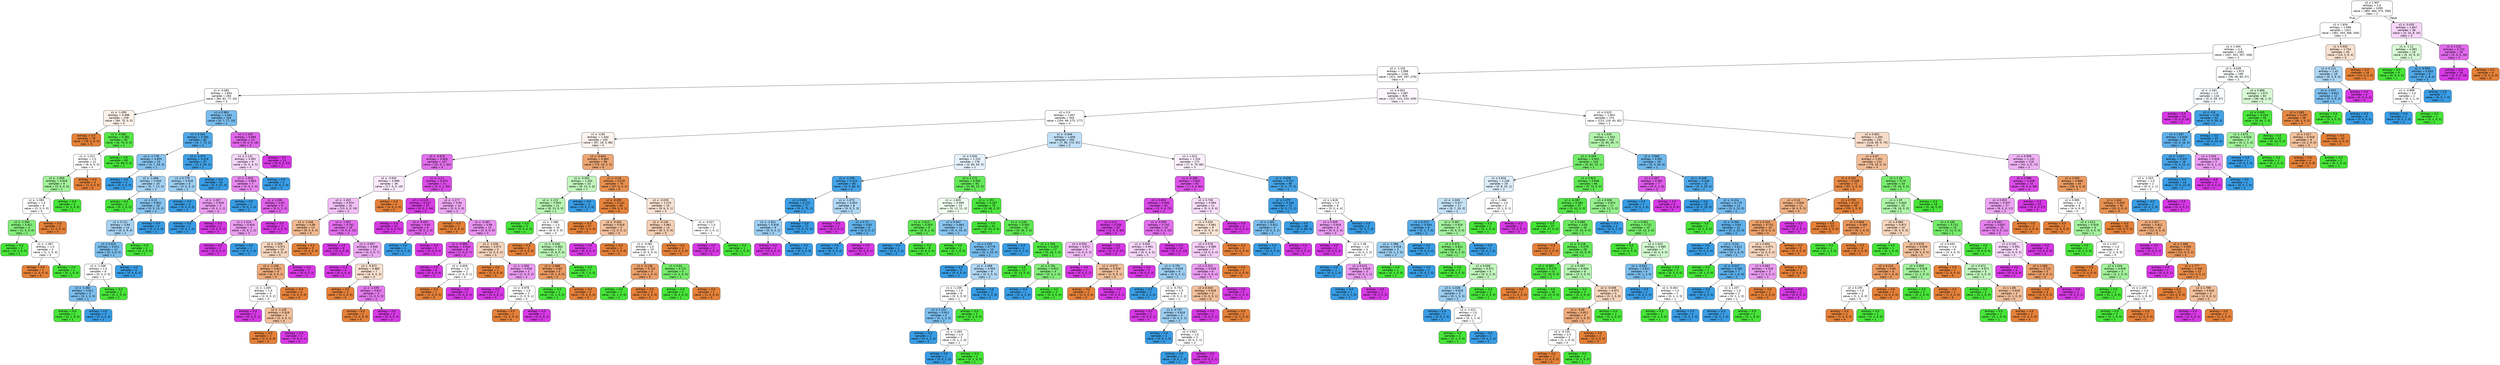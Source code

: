 digraph Tree {
node [shape=box, style="filled, rounded", color="black", fontname="helvetica"] ;
edge [fontname="helvetica"] ;
0 [label=<x2 &le; 1.907<br/>entropy = 2.0<br/>samples = 1459<br/>value = [365, 364, 374, 356]<br/>class = 2>, fillcolor="#fdfeff"] ;
1 [label=<x2 &le; 1.834<br/>entropy = 1.999<br/>samples = 1421<br/>value = [361, 354, 366, 340]<br/>class = 2>, fillcolor="#feffff"] ;
0 -> 1 [labeldistance=2.5, labelangle=45, headlabel="True"] ;
2 [label=<x1 &le; 1.404<br/>entropy = 2.0<br/>samples = 1391<br/>value = [347, 351, 357, 336]<br/>class = 2>, fillcolor="#fefeff"] ;
1 -> 2 ;
3 [label=<x2 &le; -1.155<br/>entropy = 1.999<br/>samples = 1192<br/>value = [311, 305, 297, 279]<br/>class = 0>, fillcolor="#fffefe"] ;
2 -> 3 ;
4 [label=<x1 &le; -0.082<br/>entropy = 1.852<br/>samples = 263<br/>value = [84, 82, 77, 20]<br/>class = 0>, fillcolor="#fffefd"] ;
3 -> 4 ;
5 [label=<x1 &le; -1.095<br/>entropy = 0.998<br/>samples = 159<br/>value = [84, 75, 0, 0]<br/>class = 0>, fillcolor="#fcf2ea"] ;
4 -> 5 ;
6 [label=<entropy = 0.0<br/>samples = 78<br/>value = [78, 0, 0, 0]<br/>class = 0>, fillcolor="#e58139"] ;
5 -> 6 ;
7 [label=<x1 &le; -0.981<br/>entropy = 0.381<br/>samples = 81<br/>value = [6, 75, 0, 0]<br/>class = 1>, fillcolor="#56e749"] ;
5 -> 7 ;
8 [label=<x1 &le; -1.012<br/>entropy = 1.0<br/>samples = 12<br/>value = [6, 6, 0, 0]<br/>class = 0>, fillcolor="#ffffff"] ;
7 -> 8 ;
9 [label=<x1 &le; -1.069<br/>entropy = 0.918<br/>samples = 9<br/>value = [3, 6, 0, 0]<br/>class = 1>, fillcolor="#a3f29c"] ;
8 -> 9 ;
10 [label=<x1 &le; -1.083<br/>entropy = 1.0<br/>samples = 6<br/>value = [3, 3, 0, 0]<br/>class = 0>, fillcolor="#ffffff"] ;
9 -> 10 ;
11 [label=<x2 &le; -1.595<br/>entropy = 0.811<br/>samples = 4<br/>value = [1, 3, 0, 0]<br/>class = 1>, fillcolor="#84ee7b"] ;
10 -> 11 ;
12 [label=<entropy = 0.0<br/>samples = 2<br/>value = [0, 2, 0, 0]<br/>class = 1>, fillcolor="#47e539"] ;
11 -> 12 ;
13 [label=<x1 &le; -1.087<br/>entropy = 1.0<br/>samples = 2<br/>value = [1, 1, 0, 0]<br/>class = 0>, fillcolor="#ffffff"] ;
11 -> 13 ;
14 [label=<entropy = 0.0<br/>samples = 1<br/>value = [1, 0, 0, 0]<br/>class = 0>, fillcolor="#e58139"] ;
13 -> 14 ;
15 [label=<entropy = 0.0<br/>samples = 1<br/>value = [0, 1, 0, 0]<br/>class = 1>, fillcolor="#47e539"] ;
13 -> 15 ;
16 [label=<entropy = 0.0<br/>samples = 2<br/>value = [2, 0, 0, 0]<br/>class = 0>, fillcolor="#e58139"] ;
10 -> 16 ;
17 [label=<entropy = 0.0<br/>samples = 3<br/>value = [0, 3, 0, 0]<br/>class = 1>, fillcolor="#47e539"] ;
9 -> 17 ;
18 [label=<entropy = 0.0<br/>samples = 3<br/>value = [3, 0, 0, 0]<br/>class = 0>, fillcolor="#e58139"] ;
8 -> 18 ;
19 [label=<entropy = 0.0<br/>samples = 69<br/>value = [0, 69, 0, 0]<br/>class = 1>, fillcolor="#47e539"] ;
7 -> 19 ;
20 [label=<x1 &le; 0.981<br/>entropy = 1.041<br/>samples = 104<br/>value = [0, 7, 77, 20]<br/>class = 2>, fillcolor="#79bced"] ;
4 -> 20 ;
21 [label=<x1 &le; 0.204<br/>entropy = 0.583<br/>samples = 82<br/>value = [0, 7, 73, 2]<br/>class = 2>, fillcolor="#51a9e8"] ;
20 -> 21 ;
22 [label=<x2 &le; -1.778<br/>entropy = 0.855<br/>samples = 25<br/>value = [0, 7, 18, 0]<br/>class = 2>, fillcolor="#86c3ef"] ;
21 -> 22 ;
23 [label=<entropy = 0.0<br/>samples = 5<br/>value = [0, 0, 5, 0]<br/>class = 2>, fillcolor="#399de5"] ;
22 -> 23 ;
24 [label=<x2 &le; -1.696<br/>entropy = 0.934<br/>samples = 20<br/>value = [0, 7, 13, 0]<br/>class = 2>, fillcolor="#a4d2f3"] ;
22 -> 24 ;
25 [label=<entropy = 0.0<br/>samples = 2<br/>value = [0, 2, 0, 0]<br/>class = 1>, fillcolor="#47e539"] ;
24 -> 25 ;
26 [label=<x1 &le; 0.15<br/>entropy = 0.852<br/>samples = 18<br/>value = [0, 5, 13, 0]<br/>class = 2>, fillcolor="#85c3ef"] ;
24 -> 26 ;
27 [label=<x1 &le; 0.111<br/>entropy = 0.94<br/>samples = 14<br/>value = [0, 5, 9, 0]<br/>class = 2>, fillcolor="#a7d3f3"] ;
26 -> 27 ;
28 [label=<x1 &le; 0.025<br/>entropy = 0.811<br/>samples = 12<br/>value = [0, 3, 9, 0]<br/>class = 2>, fillcolor="#7bbeee"] ;
27 -> 28 ;
29 [label=<x2 &le; -1.306<br/>entropy = 1.0<br/>samples = 6<br/>value = [0, 3, 3, 0]<br/>class = 1>, fillcolor="#ffffff"] ;
28 -> 29 ;
30 [label=<x2 &le; -1.482<br/>entropy = 0.811<br/>samples = 4<br/>value = [0, 1, 3, 0]<br/>class = 2>, fillcolor="#7bbeee"] ;
29 -> 30 ;
31 [label=<entropy = 0.0<br/>samples = 1<br/>value = [0, 1, 0, 0]<br/>class = 1>, fillcolor="#47e539"] ;
30 -> 31 ;
32 [label=<entropy = 0.0<br/>samples = 3<br/>value = [0, 0, 3, 0]<br/>class = 2>, fillcolor="#399de5"] ;
30 -> 32 ;
33 [label=<entropy = 0.0<br/>samples = 2<br/>value = [0, 2, 0, 0]<br/>class = 1>, fillcolor="#47e539"] ;
29 -> 33 ;
34 [label=<entropy = 0.0<br/>samples = 6<br/>value = [0, 0, 6, 0]<br/>class = 2>, fillcolor="#399de5"] ;
28 -> 34 ;
35 [label=<entropy = 0.0<br/>samples = 2<br/>value = [0, 2, 0, 0]<br/>class = 1>, fillcolor="#47e539"] ;
27 -> 35 ;
36 [label=<entropy = 0.0<br/>samples = 4<br/>value = [0, 0, 4, 0]<br/>class = 2>, fillcolor="#399de5"] ;
26 -> 36 ;
37 [label=<x2 &le; -1.975<br/>entropy = 0.219<br/>samples = 57<br/>value = [0, 0, 55, 2]<br/>class = 2>, fillcolor="#40a1e6"] ;
21 -> 37 ;
38 [label=<x1 &le; 0.779<br/>entropy = 0.918<br/>samples = 6<br/>value = [0, 0, 4, 2]<br/>class = 2>, fillcolor="#9ccef2"] ;
37 -> 38 ;
39 [label=<entropy = 0.0<br/>samples = 3<br/>value = [0, 0, 3, 0]<br/>class = 2>, fillcolor="#399de5"] ;
38 -> 39 ;
40 [label=<x2 &le; -2.057<br/>entropy = 0.918<br/>samples = 3<br/>value = [0, 0, 1, 2]<br/>class = 3>, fillcolor="#eb9cf2"] ;
38 -> 40 ;
41 [label=<entropy = 0.0<br/>samples = 1<br/>value = [0, 0, 1, 0]<br/>class = 2>, fillcolor="#399de5"] ;
40 -> 41 ;
42 [label=<entropy = 0.0<br/>samples = 2<br/>value = [0, 0, 0, 2]<br/>class = 3>, fillcolor="#d739e5"] ;
40 -> 42 ;
43 [label=<entropy = 0.0<br/>samples = 51<br/>value = [0, 0, 51, 0]<br/>class = 2>, fillcolor="#399de5"] ;
37 -> 43 ;
44 [label=<x1 &le; 1.155<br/>entropy = 0.684<br/>samples = 22<br/>value = [0, 0, 4, 18]<br/>class = 3>, fillcolor="#e065eb"] ;
20 -> 44 ;
45 [label=<x1 &le; 1.131<br/>entropy = 0.991<br/>samples = 9<br/>value = [0, 0, 4, 5]<br/>class = 3>, fillcolor="#f7d7fa"] ;
44 -> 45 ;
46 [label=<x2 &le; -1.918<br/>entropy = 0.863<br/>samples = 7<br/>value = [0, 0, 2, 5]<br/>class = 3>, fillcolor="#e788ef"] ;
45 -> 46 ;
47 [label=<entropy = 0.0<br/>samples = 1<br/>value = [0, 0, 1, 0]<br/>class = 2>, fillcolor="#399de5"] ;
46 -> 47 ;
48 [label=<x1 &le; 1.036<br/>entropy = 0.65<br/>samples = 6<br/>value = [0, 0, 1, 5]<br/>class = 3>, fillcolor="#df61ea"] ;
46 -> 48 ;
49 [label=<x1 &le; 1.014<br/>entropy = 0.918<br/>samples = 3<br/>value = [0, 0, 1, 2]<br/>class = 3>, fillcolor="#eb9cf2"] ;
48 -> 49 ;
50 [label=<entropy = 0.0<br/>samples = 2<br/>value = [0, 0, 0, 2]<br/>class = 3>, fillcolor="#d739e5"] ;
49 -> 50 ;
51 [label=<entropy = 0.0<br/>samples = 1<br/>value = [0, 0, 1, 0]<br/>class = 2>, fillcolor="#399de5"] ;
49 -> 51 ;
52 [label=<entropy = 0.0<br/>samples = 3<br/>value = [0, 0, 0, 3]<br/>class = 3>, fillcolor="#d739e5"] ;
48 -> 52 ;
53 [label=<entropy = 0.0<br/>samples = 2<br/>value = [0, 0, 2, 0]<br/>class = 2>, fillcolor="#399de5"] ;
45 -> 53 ;
54 [label=<entropy = 0.0<br/>samples = 13<br/>value = [0, 0, 0, 13]<br/>class = 3>, fillcolor="#d739e5"] ;
44 -> 54 ;
55 [label=<x1 &le; 0.053<br/>entropy = 1.997<br/>samples = 929<br/>value = [227, 223, 220, 259]<br/>class = 3>, fillcolor="#fdf6fe"] ;
3 -> 55 ;
56 [label=<x2 &le; 0.0<br/>entropy = 1.947<br/>samples = 555<br/>value = [104, 99, 175, 177]<br/>class = 3>, fillcolor="#fffeff"] ;
55 -> 56 ;
57 [label=<x1 &le; -0.95<br/>entropy = 1.444<br/>samples = 205<br/>value = [97, 19, 3, 86]<br/>class = 0>, fillcolor="#fdf3ed"] ;
56 -> 57 ;
58 [label=<x2 &le; -0.878<br/>entropy = 0.806<br/>samples = 107<br/>value = [22, 0, 1, 84]<br/>class = 3>, fillcolor="#e26fec"] ;
57 -> 58 ;
59 [label=<x2 &le; -0.935<br/>entropy = 0.998<br/>samples = 36<br/>value = [17, 0, 0, 19]<br/>class = 3>, fillcolor="#fbeafc"] ;
58 -> 59 ;
60 [label=<x2 &le; -1.025<br/>entropy = 0.974<br/>samples = 32<br/>value = [13, 0, 0, 19]<br/>class = 3>, fillcolor="#f2c0f7"] ;
59 -> 60 ;
61 [label=<x2 &le; -1.046<br/>entropy = 0.89<br/>samples = 13<br/>value = [9, 0, 0, 4]<br/>class = 0>, fillcolor="#f1b991"] ;
60 -> 61 ;
62 [label=<x2 &le; -1.059<br/>entropy = 0.971<br/>samples = 10<br/>value = [6, 0, 0, 4]<br/>class = 0>, fillcolor="#f6d5bd"] ;
61 -> 62 ;
63 [label=<x2 &le; -1.108<br/>entropy = 0.811<br/>samples = 8<br/>value = [6, 0, 0, 2]<br/>class = 0>, fillcolor="#eeab7b"] ;
62 -> 63 ;
64 [label=<x1 &le; -1.455<br/>entropy = 1.0<br/>samples = 4<br/>value = [2, 0, 0, 2]<br/>class = 0>, fillcolor="#ffffff"] ;
63 -> 64 ;
65 [label=<entropy = 0.0<br/>samples = 1<br/>value = [0, 0, 0, 1]<br/>class = 3>, fillcolor="#d739e5"] ;
64 -> 65 ;
66 [label=<x2 &le; -1.135<br/>entropy = 0.918<br/>samples = 3<br/>value = [2, 0, 0, 1]<br/>class = 0>, fillcolor="#f2c09c"] ;
64 -> 66 ;
67 [label=<entropy = 0.0<br/>samples = 2<br/>value = [2, 0, 0, 0]<br/>class = 0>, fillcolor="#e58139"] ;
66 -> 67 ;
68 [label=<entropy = 0.0<br/>samples = 1<br/>value = [0, 0, 0, 1]<br/>class = 3>, fillcolor="#d739e5"] ;
66 -> 68 ;
69 [label=<entropy = 0.0<br/>samples = 4<br/>value = [4, 0, 0, 0]<br/>class = 0>, fillcolor="#e58139"] ;
63 -> 69 ;
70 [label=<entropy = 0.0<br/>samples = 2<br/>value = [0, 0, 0, 2]<br/>class = 3>, fillcolor="#d739e5"] ;
62 -> 70 ;
71 [label=<entropy = 0.0<br/>samples = 3<br/>value = [3, 0, 0, 0]<br/>class = 0>, fillcolor="#e58139"] ;
61 -> 71 ;
72 [label=<x1 &le; -1.567<br/>entropy = 0.742<br/>samples = 19<br/>value = [4, 0, 0, 15]<br/>class = 3>, fillcolor="#e26eec"] ;
60 -> 72 ;
73 [label=<entropy = 0.0<br/>samples = 8<br/>value = [0, 0, 0, 8]<br/>class = 3>, fillcolor="#d739e5"] ;
72 -> 73 ;
74 [label=<x2 &le; -0.997<br/>entropy = 0.946<br/>samples = 11<br/>value = [4, 0, 0, 7]<br/>class = 3>, fillcolor="#eeaaf4"] ;
72 -> 74 ;
75 [label=<entropy = 0.0<br/>samples = 4<br/>value = [0, 0, 0, 4]<br/>class = 3>, fillcolor="#d739e5"] ;
74 -> 75 ;
76 [label=<x2 &le; -0.972<br/>entropy = 0.985<br/>samples = 7<br/>value = [4, 0, 0, 3]<br/>class = 0>, fillcolor="#f8e0ce"] ;
74 -> 76 ;
77 [label=<entropy = 0.0<br/>samples = 3<br/>value = [3, 0, 0, 0]<br/>class = 0>, fillcolor="#e58139"] ;
76 -> 77 ;
78 [label=<x1 &le; -1.539<br/>entropy = 0.811<br/>samples = 4<br/>value = [1, 0, 0, 3]<br/>class = 3>, fillcolor="#e47bee"] ;
76 -> 78 ;
79 [label=<entropy = 0.0<br/>samples = 1<br/>value = [1, 0, 0, 0]<br/>class = 0>, fillcolor="#e58139"] ;
78 -> 79 ;
80 [label=<entropy = 0.0<br/>samples = 3<br/>value = [0, 0, 0, 3]<br/>class = 3>, fillcolor="#d739e5"] ;
78 -> 80 ;
81 [label=<entropy = 0.0<br/>samples = 4<br/>value = [4, 0, 0, 0]<br/>class = 0>, fillcolor="#e58139"] ;
59 -> 81 ;
82 [label=<x1 &le; -1.21<br/>entropy = 0.473<br/>samples = 71<br/>value = [5, 0, 1, 65]<br/>class = 3>, fillcolor="#db4be7"] ;
58 -> 82 ;
83 [label=<x2 &le; -0.129<br/>entropy = 0.127<br/>samples = 57<br/>value = [0, 0, 1, 56]<br/>class = 3>, fillcolor="#d83de5"] ;
82 -> 83 ;
84 [label=<entropy = 0.0<br/>samples = 51<br/>value = [0, 0, 0, 51]<br/>class = 3>, fillcolor="#d739e5"] ;
83 -> 84 ;
85 [label=<x2 &le; -0.097<br/>entropy = 0.65<br/>samples = 6<br/>value = [0, 0, 1, 5]<br/>class = 3>, fillcolor="#df61ea"] ;
83 -> 85 ;
86 [label=<entropy = 0.0<br/>samples = 1<br/>value = [0, 0, 1, 0]<br/>class = 2>, fillcolor="#399de5"] ;
85 -> 86 ;
87 [label=<entropy = 0.0<br/>samples = 5<br/>value = [0, 0, 0, 5]<br/>class = 3>, fillcolor="#d739e5"] ;
85 -> 87 ;
88 [label=<x1 &le; -1.177<br/>entropy = 0.94<br/>samples = 14<br/>value = [5, 0, 0, 9]<br/>class = 3>, fillcolor="#eda7f3"] ;
82 -> 88 ;
89 [label=<entropy = 0.0<br/>samples = 1<br/>value = [1, 0, 0, 0]<br/>class = 0>, fillcolor="#e58139"] ;
88 -> 89 ;
90 [label=<x2 &le; -0.481<br/>entropy = 0.89<br/>samples = 13<br/>value = [4, 0, 0, 9]<br/>class = 3>, fillcolor="#e991f1"] ;
88 -> 90 ;
91 [label=<x1 &le; -0.969<br/>entropy = 0.544<br/>samples = 8<br/>value = [1, 0, 0, 7]<br/>class = 3>, fillcolor="#dd55e9"] ;
90 -> 91 ;
92 [label=<entropy = 0.0<br/>samples = 6<br/>value = [0, 0, 0, 6]<br/>class = 3>, fillcolor="#d739e5"] ;
91 -> 92 ;
93 [label=<x2 &le; -0.658<br/>entropy = 1.0<br/>samples = 2<br/>value = [1, 0, 0, 1]<br/>class = 0>, fillcolor="#ffffff"] ;
91 -> 93 ;
94 [label=<entropy = 0.0<br/>samples = 1<br/>value = [1, 0, 0, 0]<br/>class = 0>, fillcolor="#e58139"] ;
93 -> 94 ;
95 [label=<entropy = 0.0<br/>samples = 1<br/>value = [0, 0, 0, 1]<br/>class = 3>, fillcolor="#d739e5"] ;
93 -> 95 ;
96 [label=<x1 &le; -1.036<br/>entropy = 0.971<br/>samples = 5<br/>value = [3, 0, 0, 2]<br/>class = 0>, fillcolor="#f6d5bd"] ;
90 -> 96 ;
97 [label=<entropy = 0.0<br/>samples = 2<br/>value = [2, 0, 0, 0]<br/>class = 0>, fillcolor="#e58139"] ;
96 -> 97 ;
98 [label=<x1 &le; -1.006<br/>entropy = 0.918<br/>samples = 3<br/>value = [1, 0, 0, 2]<br/>class = 3>, fillcolor="#eb9cf2"] ;
96 -> 98 ;
99 [label=<entropy = 0.0<br/>samples = 1<br/>value = [0, 0, 0, 1]<br/>class = 3>, fillcolor="#d739e5"] ;
98 -> 99 ;
100 [label=<x1 &le; -0.978<br/>entropy = 1.0<br/>samples = 2<br/>value = [1, 0, 0, 1]<br/>class = 0>, fillcolor="#ffffff"] ;
98 -> 100 ;
101 [label=<entropy = 0.0<br/>samples = 1<br/>value = [1, 0, 0, 0]<br/>class = 0>, fillcolor="#e58139"] ;
100 -> 101 ;
102 [label=<entropy = 0.0<br/>samples = 1<br/>value = [0, 0, 0, 1]<br/>class = 3>, fillcolor="#d739e5"] ;
100 -> 102 ;
103 [label=<x2 &le; -0.844<br/>entropy = 0.983<br/>samples = 98<br/>value = [75, 19, 2, 2]<br/>class = 0>, fillcolor="#eda673"] ;
57 -> 103 ;
104 [label=<x1 &le; -0.003<br/>entropy = 1.302<br/>samples = 23<br/>value = [8, 13, 2, 0]<br/>class = 1>, fillcolor="#c2f6bd"] ;
103 -> 104 ;
105 [label=<x2 &le; -1.115<br/>entropy = 0.959<br/>samples = 21<br/>value = [8, 13, 0, 0]<br/>class = 1>, fillcolor="#b8f5b3"] ;
104 -> 105 ;
106 [label=<entropy = 0.0<br/>samples = 5<br/>value = [0, 5, 0, 0]<br/>class = 1>, fillcolor="#47e539"] ;
105 -> 106 ;
107 [label=<x2 &le; -1.086<br/>entropy = 1.0<br/>samples = 16<br/>value = [8, 8, 0, 0]<br/>class = 0>, fillcolor="#ffffff"] ;
105 -> 107 ;
108 [label=<entropy = 0.0<br/>samples = 3<br/>value = [3, 0, 0, 0]<br/>class = 0>, fillcolor="#e58139"] ;
107 -> 108 ;
109 [label=<x1 &le; -0.446<br/>entropy = 0.961<br/>samples = 13<br/>value = [5, 8, 0, 0]<br/>class = 1>, fillcolor="#baf5b5"] ;
107 -> 109 ;
110 [label=<x2 &le; -1.068<br/>entropy = 0.65<br/>samples = 6<br/>value = [5, 1, 0, 0]<br/>class = 0>, fillcolor="#ea9a61"] ;
109 -> 110 ;
111 [label=<entropy = 0.0<br/>samples = 1<br/>value = [0, 1, 0, 0]<br/>class = 1>, fillcolor="#47e539"] ;
110 -> 111 ;
112 [label=<entropy = 0.0<br/>samples = 5<br/>value = [5, 0, 0, 0]<br/>class = 0>, fillcolor="#e58139"] ;
110 -> 112 ;
113 [label=<entropy = 0.0<br/>samples = 7<br/>value = [0, 7, 0, 0]<br/>class = 1>, fillcolor="#47e539"] ;
109 -> 113 ;
114 [label=<entropy = 0.0<br/>samples = 2<br/>value = [0, 0, 2, 0]<br/>class = 2>, fillcolor="#399de5"] ;
104 -> 114 ;
115 [label=<x1 &le; -0.16<br/>entropy = 0.576<br/>samples = 75<br/>value = [67, 6, 0, 2]<br/>class = 0>, fillcolor="#e89050"] ;
103 -> 115 ;
116 [label=<x2 &le; -0.085<br/>entropy = 0.122<br/>samples = 60<br/>value = [59, 0, 0, 1]<br/>class = 0>, fillcolor="#e5833c"] ;
115 -> 116 ;
117 [label=<entropy = 0.0<br/>samples = 57<br/>value = [57, 0, 0, 0]<br/>class = 0>, fillcolor="#e58139"] ;
116 -> 117 ;
118 [label=<x2 &le; -0.063<br/>entropy = 0.918<br/>samples = 3<br/>value = [2, 0, 0, 1]<br/>class = 0>, fillcolor="#f2c09c"] ;
116 -> 118 ;
119 [label=<entropy = 0.0<br/>samples = 1<br/>value = [0, 0, 0, 1]<br/>class = 3>, fillcolor="#d739e5"] ;
118 -> 119 ;
120 [label=<entropy = 0.0<br/>samples = 2<br/>value = [2, 0, 0, 0]<br/>class = 0>, fillcolor="#e58139"] ;
118 -> 120 ;
121 [label=<x2 &le; -0.029<br/>entropy = 1.273<br/>samples = 15<br/>value = [8, 6, 0, 1]<br/>class = 0>, fillcolor="#f9e3d3"] ;
115 -> 121 ;
122 [label=<x2 &le; -0.156<br/>entropy = 0.961<br/>samples = 13<br/>value = [8, 5, 0, 0]<br/>class = 0>, fillcolor="#f5d0b5"] ;
121 -> 122 ;
123 [label=<x1 &le; -0.081<br/>entropy = 1.0<br/>samples = 10<br/>value = [5, 5, 0, 0]<br/>class = 0>, fillcolor="#ffffff"] ;
122 -> 123 ;
124 [label=<x1 &le; -0.138<br/>entropy = 0.722<br/>samples = 5<br/>value = [4, 1, 0, 0]<br/>class = 0>, fillcolor="#eca06a"] ;
123 -> 124 ;
125 [label=<entropy = 0.0<br/>samples = 1<br/>value = [0, 1, 0, 0]<br/>class = 1>, fillcolor="#47e539"] ;
124 -> 125 ;
126 [label=<entropy = 0.0<br/>samples = 4<br/>value = [4, 0, 0, 0]<br/>class = 0>, fillcolor="#e58139"] ;
124 -> 126 ;
127 [label=<x1 &le; 0.04<br/>entropy = 0.722<br/>samples = 5<br/>value = [1, 4, 0, 0]<br/>class = 1>, fillcolor="#75ec6a"] ;
123 -> 127 ;
128 [label=<entropy = 0.0<br/>samples = 4<br/>value = [0, 4, 0, 0]<br/>class = 1>, fillcolor="#47e539"] ;
127 -> 128 ;
129 [label=<entropy = 0.0<br/>samples = 1<br/>value = [1, 0, 0, 0]<br/>class = 0>, fillcolor="#e58139"] ;
127 -> 129 ;
130 [label=<entropy = 0.0<br/>samples = 3<br/>value = [3, 0, 0, 0]<br/>class = 0>, fillcolor="#e58139"] ;
122 -> 130 ;
131 [label=<x1 &le; -0.027<br/>entropy = 1.0<br/>samples = 2<br/>value = [0, 1, 0, 1]<br/>class = 1>, fillcolor="#ffffff"] ;
121 -> 131 ;
132 [label=<entropy = 0.0<br/>samples = 1<br/>value = [0, 0, 0, 1]<br/>class = 3>, fillcolor="#d739e5"] ;
131 -> 132 ;
133 [label=<entropy = 0.0<br/>samples = 1<br/>value = [0, 1, 0, 0]<br/>class = 1>, fillcolor="#47e539"] ;
131 -> 133 ;
134 [label=<x1 &le; -0.946<br/>entropy = 1.609<br/>samples = 350<br/>value = [7, 80, 172, 91]<br/>class = 2>, fillcolor="#c1e0f7"] ;
56 -> 134 ;
135 [label=<x2 &le; 0.936<br/>entropy = 1.153<br/>samples = 178<br/>value = [0, 80, 93, 5]<br/>class = 2>, fillcolor="#e5f2fc"] ;
134 -> 135 ;
136 [label=<x1 &le; -1.109<br/>entropy = 0.323<br/>samples = 85<br/>value = [0, 0, 80, 5]<br/>class = 2>, fillcolor="#45a3e7"] ;
135 -> 136 ;
137 [label=<x2 &le; 0.061<br/>entropy = 0.174<br/>samples = 77<br/>value = [0, 0, 75, 2]<br/>class = 2>, fillcolor="#3ea0e6"] ;
136 -> 137 ;
138 [label=<x1 &le; -1.621<br/>entropy = 0.918<br/>samples = 6<br/>value = [0, 0, 4, 2]<br/>class = 2>, fillcolor="#9ccef2"] ;
137 -> 138 ;
139 [label=<entropy = 0.0<br/>samples = 2<br/>value = [0, 0, 0, 2]<br/>class = 3>, fillcolor="#d739e5"] ;
138 -> 139 ;
140 [label=<entropy = 0.0<br/>samples = 4<br/>value = [0, 0, 4, 0]<br/>class = 2>, fillcolor="#399de5"] ;
138 -> 140 ;
141 [label=<entropy = 0.0<br/>samples = 71<br/>value = [0, 0, 71, 0]<br/>class = 2>, fillcolor="#399de5"] ;
137 -> 141 ;
142 [label=<x1 &le; -1.075<br/>entropy = 0.954<br/>samples = 8<br/>value = [0, 0, 5, 3]<br/>class = 2>, fillcolor="#b0d8f5"] ;
136 -> 142 ;
143 [label=<entropy = 0.0<br/>samples = 2<br/>value = [0, 0, 0, 2]<br/>class = 3>, fillcolor="#d739e5"] ;
142 -> 143 ;
144 [label=<x2 &le; 0.72<br/>entropy = 0.65<br/>samples = 6<br/>value = [0, 0, 5, 1]<br/>class = 2>, fillcolor="#61b1ea"] ;
142 -> 144 ;
145 [label=<entropy = 0.0<br/>samples = 5<br/>value = [0, 0, 5, 0]<br/>class = 2>, fillcolor="#399de5"] ;
144 -> 145 ;
146 [label=<entropy = 0.0<br/>samples = 1<br/>value = [0, 0, 0, 1]<br/>class = 3>, fillcolor="#d739e5"] ;
144 -> 146 ;
147 [label=<x2 &le; 1.172<br/>entropy = 0.584<br/>samples = 93<br/>value = [0, 80, 13, 0]<br/>class = 1>, fillcolor="#65e959"] ;
135 -> 147 ;
148 [label=<x1 &le; -1.605<br/>entropy = 0.999<br/>samples = 23<br/>value = [0, 12, 11, 0]<br/>class = 1>, fillcolor="#f0fdef"] ;
147 -> 148 ;
149 [label=<x1 &le; -2.013<br/>entropy = 0.503<br/>samples = 9<br/>value = [0, 8, 1, 0]<br/>class = 1>, fillcolor="#5ee852"] ;
148 -> 149 ;
150 [label=<entropy = 0.0<br/>samples = 1<br/>value = [0, 0, 1, 0]<br/>class = 2>, fillcolor="#399de5"] ;
149 -> 150 ;
151 [label=<entropy = 0.0<br/>samples = 8<br/>value = [0, 8, 0, 0]<br/>class = 1>, fillcolor="#47e539"] ;
149 -> 151 ;
152 [label=<x2 &le; 0.947<br/>entropy = 0.863<br/>samples = 14<br/>value = [0, 4, 10, 0]<br/>class = 2>, fillcolor="#88c4ef"] ;
148 -> 152 ;
153 [label=<entropy = 0.0<br/>samples = 1<br/>value = [0, 1, 0, 0]<br/>class = 1>, fillcolor="#47e539"] ;
152 -> 153 ;
154 [label=<x2 &le; 1.035<br/>entropy = 0.779<br/>samples = 13<br/>value = [0, 3, 10, 0]<br/>class = 2>, fillcolor="#74baed"] ;
152 -> 154 ;
155 [label=<entropy = 0.0<br/>samples = 5<br/>value = [0, 0, 5, 0]<br/>class = 2>, fillcolor="#399de5"] ;
154 -> 155 ;
156 [label=<x1 &le; -1.088<br/>entropy = 0.954<br/>samples = 8<br/>value = [0, 3, 5, 0]<br/>class = 2>, fillcolor="#b0d8f5"] ;
154 -> 156 ;
157 [label=<x1 &le; -1.159<br/>entropy = 1.0<br/>samples = 6<br/>value = [0, 3, 3, 0]<br/>class = 1>, fillcolor="#ffffff"] ;
156 -> 157 ;
158 [label=<x2 &le; 1.133<br/>entropy = 0.811<br/>samples = 4<br/>value = [0, 1, 3, 0]<br/>class = 2>, fillcolor="#7bbeee"] ;
157 -> 158 ;
159 [label=<entropy = 0.0<br/>samples = 2<br/>value = [0, 0, 2, 0]<br/>class = 2>, fillcolor="#399de5"] ;
158 -> 159 ;
160 [label=<x1 &le; -1.493<br/>entropy = 1.0<br/>samples = 2<br/>value = [0, 1, 1, 0]<br/>class = 1>, fillcolor="#ffffff"] ;
158 -> 160 ;
161 [label=<entropy = 0.0<br/>samples = 1<br/>value = [0, 0, 1, 0]<br/>class = 2>, fillcolor="#399de5"] ;
160 -> 161 ;
162 [label=<entropy = 0.0<br/>samples = 1<br/>value = [0, 1, 0, 0]<br/>class = 1>, fillcolor="#47e539"] ;
160 -> 162 ;
163 [label=<entropy = 0.0<br/>samples = 2<br/>value = [0, 2, 0, 0]<br/>class = 1>, fillcolor="#47e539"] ;
157 -> 163 ;
164 [label=<entropy = 0.0<br/>samples = 2<br/>value = [0, 0, 2, 0]<br/>class = 2>, fillcolor="#399de5"] ;
156 -> 164 ;
165 [label=<x1 &le; -1.151<br/>entropy = 0.187<br/>samples = 70<br/>value = [0, 68, 2, 0]<br/>class = 1>, fillcolor="#4ce63f"] ;
147 -> 165 ;
166 [label=<entropy = 0.0<br/>samples = 52<br/>value = [0, 52, 0, 0]<br/>class = 1>, fillcolor="#47e539"] ;
165 -> 166 ;
167 [label=<x1 &le; -1.149<br/>entropy = 0.503<br/>samples = 18<br/>value = [0, 16, 2, 0]<br/>class = 1>, fillcolor="#5ee852"] ;
165 -> 167 ;
168 [label=<entropy = 0.0<br/>samples = 1<br/>value = [0, 0, 1, 0]<br/>class = 2>, fillcolor="#399de5"] ;
167 -> 168 ;
169 [label=<x2 &le; 1.706<br/>entropy = 0.323<br/>samples = 17<br/>value = [0, 16, 1, 0]<br/>class = 1>, fillcolor="#52e745"] ;
167 -> 169 ;
170 [label=<entropy = 0.0<br/>samples = 13<br/>value = [0, 13, 0, 0]<br/>class = 1>, fillcolor="#47e539"] ;
169 -> 170 ;
171 [label=<x2 &le; 1.761<br/>entropy = 0.811<br/>samples = 4<br/>value = [0, 3, 1, 0]<br/>class = 1>, fillcolor="#84ee7b"] ;
169 -> 171 ;
172 [label=<entropy = 0.0<br/>samples = 1<br/>value = [0, 0, 1, 0]<br/>class = 2>, fillcolor="#399de5"] ;
171 -> 172 ;
173 [label=<entropy = 0.0<br/>samples = 3<br/>value = [0, 3, 0, 0]<br/>class = 1>, fillcolor="#47e539"] ;
171 -> 173 ;
174 [label=<x2 &le; 1.015<br/>entropy = 1.204<br/>samples = 172<br/>value = [7, 0, 79, 86]<br/>class = 3>, fillcolor="#fcf0fd"] ;
134 -> 174 ;
175 [label=<x1 &le; -0.186<br/>entropy = 0.641<br/>samples = 92<br/>value = [7, 0, 4, 81]<br/>class = 3>, fillcolor="#dc53e8"] ;
174 -> 175 ;
176 [label=<x2 &le; 0.854<br/>entropy = 0.449<br/>samples = 81<br/>value = [2, 0, 4, 75]<br/>class = 3>, fillcolor="#da48e7"] ;
175 -> 176 ;
177 [label=<x2 &le; 0.11<br/>entropy = 0.206<br/>samples = 62<br/>value = [2, 0, 0, 60]<br/>class = 3>, fillcolor="#d840e6"] ;
176 -> 177 ;
178 [label=<x2 &le; 0.054<br/>entropy = 0.971<br/>samples = 5<br/>value = [2, 0, 0, 3]<br/>class = 3>, fillcolor="#f2bdf6"] ;
177 -> 178 ;
179 [label=<entropy = 0.0<br/>samples = 2<br/>value = [0, 0, 0, 2]<br/>class = 3>, fillcolor="#d739e5"] ;
178 -> 179 ;
180 [label=<x1 &le; -0.675<br/>entropy = 0.918<br/>samples = 3<br/>value = [2, 0, 0, 1]<br/>class = 0>, fillcolor="#f2c09c"] ;
178 -> 180 ;
181 [label=<entropy = 0.0<br/>samples = 2<br/>value = [2, 0, 0, 0]<br/>class = 0>, fillcolor="#e58139"] ;
180 -> 181 ;
182 [label=<entropy = 0.0<br/>samples = 1<br/>value = [0, 0, 0, 1]<br/>class = 3>, fillcolor="#d739e5"] ;
180 -> 182 ;
183 [label=<entropy = 0.0<br/>samples = 57<br/>value = [0, 0, 0, 57]<br/>class = 3>, fillcolor="#d739e5"] ;
177 -> 183 ;
184 [label=<x1 &le; -0.594<br/>entropy = 0.742<br/>samples = 19<br/>value = [0, 0, 4, 15]<br/>class = 3>, fillcolor="#e26eec"] ;
176 -> 184 ;
185 [label=<x1 &le; -0.836<br/>entropy = 0.991<br/>samples = 9<br/>value = [0, 0, 4, 5]<br/>class = 3>, fillcolor="#f7d7fa"] ;
184 -> 185 ;
186 [label=<entropy = 0.0<br/>samples = 3<br/>value = [0, 0, 0, 3]<br/>class = 3>, fillcolor="#d739e5"] ;
185 -> 186 ;
187 [label=<x1 &le; -0.791<br/>entropy = 0.918<br/>samples = 6<br/>value = [0, 0, 4, 2]<br/>class = 2>, fillcolor="#9ccef2"] ;
185 -> 187 ;
188 [label=<entropy = 0.0<br/>samples = 2<br/>value = [0, 0, 2, 0]<br/>class = 2>, fillcolor="#399de5"] ;
187 -> 188 ;
189 [label=<x1 &le; -0.753<br/>entropy = 1.0<br/>samples = 4<br/>value = [0, 0, 2, 2]<br/>class = 2>, fillcolor="#ffffff"] ;
187 -> 189 ;
190 [label=<entropy = 0.0<br/>samples = 1<br/>value = [0, 0, 0, 1]<br/>class = 3>, fillcolor="#d739e5"] ;
189 -> 190 ;
191 [label=<x1 &le; -0.707<br/>entropy = 0.918<br/>samples = 3<br/>value = [0, 0, 2, 1]<br/>class = 2>, fillcolor="#9ccef2"] ;
189 -> 191 ;
192 [label=<entropy = 0.0<br/>samples = 1<br/>value = [0, 0, 1, 0]<br/>class = 2>, fillcolor="#399de5"] ;
191 -> 192 ;
193 [label=<x2 &le; 0.921<br/>entropy = 1.0<br/>samples = 2<br/>value = [0, 0, 1, 1]<br/>class = 2>, fillcolor="#ffffff"] ;
191 -> 193 ;
194 [label=<entropy = 0.0<br/>samples = 1<br/>value = [0, 0, 1, 0]<br/>class = 2>, fillcolor="#399de5"] ;
193 -> 194 ;
195 [label=<entropy = 0.0<br/>samples = 1<br/>value = [0, 0, 0, 1]<br/>class = 3>, fillcolor="#d739e5"] ;
193 -> 195 ;
196 [label=<entropy = 0.0<br/>samples = 10<br/>value = [0, 0, 0, 10]<br/>class = 3>, fillcolor="#d739e5"] ;
184 -> 196 ;
197 [label=<x2 &le; 0.758<br/>entropy = 0.994<br/>samples = 11<br/>value = [5, 0, 0, 6]<br/>class = 3>, fillcolor="#f8defb"] ;
175 -> 197 ;
198 [label=<x1 &le; 0.034<br/>entropy = 0.991<br/>samples = 9<br/>value = [5, 0, 0, 4]<br/>class = 0>, fillcolor="#fae6d7"] ;
197 -> 198 ;
199 [label=<x2 &le; 0.578<br/>entropy = 0.985<br/>samples = 7<br/>value = [3, 0, 0, 4]<br/>class = 3>, fillcolor="#f5cef8"] ;
198 -> 199 ;
200 [label=<x2 &le; 0.321<br/>entropy = 0.918<br/>samples = 6<br/>value = [2, 0, 0, 4]<br/>class = 3>, fillcolor="#eb9cf2"] ;
199 -> 200 ;
201 [label=<x2 &le; 0.044<br/>entropy = 0.918<br/>samples = 3<br/>value = [2, 0, 0, 1]<br/>class = 0>, fillcolor="#f2c09c"] ;
200 -> 201 ;
202 [label=<entropy = 0.0<br/>samples = 1<br/>value = [0, 0, 0, 1]<br/>class = 3>, fillcolor="#d739e5"] ;
201 -> 202 ;
203 [label=<entropy = 0.0<br/>samples = 2<br/>value = [2, 0, 0, 0]<br/>class = 0>, fillcolor="#e58139"] ;
201 -> 203 ;
204 [label=<entropy = 0.0<br/>samples = 3<br/>value = [0, 0, 0, 3]<br/>class = 3>, fillcolor="#d739e5"] ;
200 -> 204 ;
205 [label=<entropy = 0.0<br/>samples = 1<br/>value = [1, 0, 0, 0]<br/>class = 0>, fillcolor="#e58139"] ;
199 -> 205 ;
206 [label=<entropy = 0.0<br/>samples = 2<br/>value = [2, 0, 0, 0]<br/>class = 0>, fillcolor="#e58139"] ;
198 -> 206 ;
207 [label=<entropy = 0.0<br/>samples = 2<br/>value = [0, 0, 0, 2]<br/>class = 3>, fillcolor="#d739e5"] ;
197 -> 207 ;
208 [label=<x1 &le; -0.028<br/>entropy = 0.337<br/>samples = 80<br/>value = [0, 0, 75, 5]<br/>class = 2>, fillcolor="#46a4e7"] ;
174 -> 208 ;
209 [label=<x2 &le; 1.079<br/>entropy = 0.106<br/>samples = 72<br/>value = [0, 0, 71, 1]<br/>class = 2>, fillcolor="#3c9ee5"] ;
208 -> 209 ;
210 [label=<x2 &le; 1.055<br/>entropy = 0.811<br/>samples = 4<br/>value = [0, 0, 3, 1]<br/>class = 2>, fillcolor="#7bbeee"] ;
209 -> 210 ;
211 [label=<entropy = 0.0<br/>samples = 3<br/>value = [0, 0, 3, 0]<br/>class = 2>, fillcolor="#399de5"] ;
210 -> 211 ;
212 [label=<entropy = 0.0<br/>samples = 1<br/>value = [0, 0, 0, 1]<br/>class = 3>, fillcolor="#d739e5"] ;
210 -> 212 ;
213 [label=<entropy = 0.0<br/>samples = 68<br/>value = [0, 0, 68, 0]<br/>class = 2>, fillcolor="#399de5"] ;
209 -> 213 ;
214 [label=<x2 &le; 1.618<br/>entropy = 1.0<br/>samples = 8<br/>value = [0, 0, 4, 4]<br/>class = 2>, fillcolor="#ffffff"] ;
208 -> 214 ;
215 [label=<x1 &le; 0.009<br/>entropy = 0.918<br/>samples = 6<br/>value = [0, 0, 2, 4]<br/>class = 3>, fillcolor="#eb9cf2"] ;
214 -> 215 ;
216 [label=<entropy = 0.0<br/>samples = 2<br/>value = [0, 0, 0, 2]<br/>class = 3>, fillcolor="#d739e5"] ;
215 -> 216 ;
217 [label=<x2 &le; 1.39<br/>entropy = 1.0<br/>samples = 4<br/>value = [0, 0, 2, 2]<br/>class = 2>, fillcolor="#ffffff"] ;
215 -> 217 ;
218 [label=<entropy = 0.0<br/>samples = 1<br/>value = [0, 0, 1, 0]<br/>class = 2>, fillcolor="#399de5"] ;
217 -> 218 ;
219 [label=<x1 &le; 0.015<br/>entropy = 0.918<br/>samples = 3<br/>value = [0, 0, 1, 2]<br/>class = 3>, fillcolor="#eb9cf2"] ;
217 -> 219 ;
220 [label=<entropy = 0.0<br/>samples = 1<br/>value = [0, 0, 1, 0]<br/>class = 2>, fillcolor="#399de5"] ;
219 -> 220 ;
221 [label=<entropy = 0.0<br/>samples = 2<br/>value = [0, 0, 0, 2]<br/>class = 3>, fillcolor="#d739e5"] ;
219 -> 221 ;
222 [label=<entropy = 0.0<br/>samples = 2<br/>value = [0, 0, 2, 0]<br/>class = 2>, fillcolor="#399de5"] ;
214 -> 222 ;
223 [label=<x2 &le; 0.025<br/>entropy = 1.903<br/>samples = 374<br/>value = [123, 124, 45, 82]<br/>class = 1>, fillcolor="#fefffe"] ;
55 -> 223 ;
224 [label=<x1 &le; 1.035<br/>entropy = 1.353<br/>samples = 142<br/>value = [5, 85, 45, 7]<br/>class = 1>, fillcolor="#b3f4ad"] ;
223 -> 224 ;
225 [label=<x2 &le; -0.959<br/>entropy = 0.943<br/>samples = 103<br/>value = [5, 82, 15, 1]<br/>class = 1>, fillcolor="#73eb68"] ;
224 -> 225 ;
226 [label=<x1 &le; 0.916<br/>entropy = 1.236<br/>samples = 19<br/>value = [0, 8, 10, 1]<br/>class = 2>, fillcolor="#dbedfa"] ;
225 -> 226 ;
227 [label=<x2 &le; -1.049<br/>entropy = 0.977<br/>samples = 17<br/>value = [0, 7, 10, 0]<br/>class = 2>, fillcolor="#c4e2f7"] ;
226 -> 227 ;
228 [label=<x1 &le; 0.373<br/>entropy = 0.544<br/>samples = 8<br/>value = [0, 1, 7, 0]<br/>class = 2>, fillcolor="#55abe9"] ;
227 -> 228 ;
229 [label=<x2 &le; -1.086<br/>entropy = 0.918<br/>samples = 3<br/>value = [0, 1, 2, 0]<br/>class = 2>, fillcolor="#9ccef2"] ;
228 -> 229 ;
230 [label=<entropy = 0.0<br/>samples = 1<br/>value = [0, 1, 0, 0]<br/>class = 1>, fillcolor="#47e539"] ;
229 -> 230 ;
231 [label=<entropy = 0.0<br/>samples = 2<br/>value = [0, 0, 2, 0]<br/>class = 2>, fillcolor="#399de5"] ;
229 -> 231 ;
232 [label=<entropy = 0.0<br/>samples = 5<br/>value = [0, 0, 5, 0]<br/>class = 2>, fillcolor="#399de5"] ;
228 -> 232 ;
233 [label=<x2 &le; -0.967<br/>entropy = 0.918<br/>samples = 9<br/>value = [0, 6, 3, 0]<br/>class = 1>, fillcolor="#a3f29c"] ;
227 -> 233 ;
234 [label=<x1 &le; 0.471<br/>entropy = 0.811<br/>samples = 8<br/>value = [0, 6, 2, 0]<br/>class = 1>, fillcolor="#84ee7b"] ;
233 -> 234 ;
235 [label=<entropy = 0.0<br/>samples = 3<br/>value = [0, 3, 0, 0]<br/>class = 1>, fillcolor="#47e539"] ;
234 -> 235 ;
236 [label=<x1 &le; 0.608<br/>entropy = 0.971<br/>samples = 5<br/>value = [0, 3, 2, 0]<br/>class = 1>, fillcolor="#c2f6bd"] ;
234 -> 236 ;
237 [label=<x2 &le; -1.028<br/>entropy = 0.918<br/>samples = 3<br/>value = [0, 1, 2, 0]<br/>class = 2>, fillcolor="#9ccef2"] ;
236 -> 237 ;
238 [label=<entropy = 0.0<br/>samples = 1<br/>value = [0, 0, 1, 0]<br/>class = 2>, fillcolor="#399de5"] ;
237 -> 238 ;
239 [label=<x2 &le; -1.012<br/>entropy = 1.0<br/>samples = 2<br/>value = [0, 1, 1, 0]<br/>class = 1>, fillcolor="#ffffff"] ;
237 -> 239 ;
240 [label=<entropy = 0.0<br/>samples = 1<br/>value = [0, 1, 0, 0]<br/>class = 1>, fillcolor="#47e539"] ;
239 -> 240 ;
241 [label=<entropy = 0.0<br/>samples = 1<br/>value = [0, 0, 1, 0]<br/>class = 2>, fillcolor="#399de5"] ;
239 -> 241 ;
242 [label=<entropy = 0.0<br/>samples = 2<br/>value = [0, 2, 0, 0]<br/>class = 1>, fillcolor="#47e539"] ;
236 -> 242 ;
243 [label=<entropy = 0.0<br/>samples = 1<br/>value = [0, 0, 1, 0]<br/>class = 2>, fillcolor="#399de5"] ;
233 -> 243 ;
244 [label=<x2 &le; -1.068<br/>entropy = 1.0<br/>samples = 2<br/>value = [0, 1, 0, 1]<br/>class = 1>, fillcolor="#ffffff"] ;
226 -> 244 ;
245 [label=<entropy = 0.0<br/>samples = 1<br/>value = [0, 1, 0, 0]<br/>class = 1>, fillcolor="#47e539"] ;
244 -> 245 ;
246 [label=<entropy = 0.0<br/>samples = 1<br/>value = [0, 0, 0, 1]<br/>class = 3>, fillcolor="#d739e5"] ;
244 -> 246 ;
247 [label=<x1 &le; 0.922<br/>entropy = 0.646<br/>samples = 84<br/>value = [5, 74, 5, 0]<br/>class = 1>, fillcolor="#5ee852"] ;
225 -> 247 ;
248 [label=<x2 &le; -0.387<br/>entropy = 0.383<br/>samples = 67<br/>value = [5, 62, 0, 0]<br/>class = 1>, fillcolor="#56e749"] ;
247 -> 248 ;
249 [label=<entropy = 0.0<br/>samples = 37<br/>value = [0, 37, 0, 0]<br/>class = 1>, fillcolor="#47e539"] ;
248 -> 249 ;
250 [label=<x1 &le; 0.066<br/>entropy = 0.65<br/>samples = 30<br/>value = [5, 25, 0, 0]<br/>class = 1>, fillcolor="#6cea61"] ;
248 -> 250 ;
251 [label=<entropy = 0.0<br/>samples = 1<br/>value = [1, 0, 0, 0]<br/>class = 0>, fillcolor="#e58139"] ;
250 -> 251 ;
252 [label=<x2 &le; -0.118<br/>entropy = 0.579<br/>samples = 29<br/>value = [4, 25, 0, 0]<br/>class = 1>, fillcolor="#64e959"] ;
250 -> 252 ;
253 [label=<x2 &le; -0.383<br/>entropy = 0.276<br/>samples = 21<br/>value = [1, 20, 0, 0]<br/>class = 1>, fillcolor="#50e643"] ;
252 -> 253 ;
254 [label=<entropy = 0.0<br/>samples = 1<br/>value = [1, 0, 0, 0]<br/>class = 0>, fillcolor="#e58139"] ;
253 -> 254 ;
255 [label=<entropy = 0.0<br/>samples = 20<br/>value = [0, 20, 0, 0]<br/>class = 1>, fillcolor="#47e539"] ;
253 -> 255 ;
256 [label=<x1 &le; 0.397<br/>entropy = 0.954<br/>samples = 8<br/>value = [3, 5, 0, 0]<br/>class = 1>, fillcolor="#b5f5b0"] ;
252 -> 256 ;
257 [label=<entropy = 0.0<br/>samples = 3<br/>value = [0, 3, 0, 0]<br/>class = 1>, fillcolor="#47e539"] ;
256 -> 257 ;
258 [label=<x2 &le; -0.008<br/>entropy = 0.971<br/>samples = 5<br/>value = [3, 2, 0, 0]<br/>class = 0>, fillcolor="#f6d5bd"] ;
256 -> 258 ;
259 [label=<x2 &le; -0.06<br/>entropy = 0.811<br/>samples = 4<br/>value = [3, 1, 0, 0]<br/>class = 0>, fillcolor="#eeab7b"] ;
258 -> 259 ;
260 [label=<x2 &le; -0.105<br/>entropy = 1.0<br/>samples = 2<br/>value = [1, 1, 0, 0]<br/>class = 0>, fillcolor="#ffffff"] ;
259 -> 260 ;
261 [label=<entropy = 0.0<br/>samples = 1<br/>value = [1, 0, 0, 0]<br/>class = 0>, fillcolor="#e58139"] ;
260 -> 261 ;
262 [label=<entropy = 0.0<br/>samples = 1<br/>value = [0, 1, 0, 0]<br/>class = 1>, fillcolor="#47e539"] ;
260 -> 262 ;
263 [label=<entropy = 0.0<br/>samples = 2<br/>value = [2, 0, 0, 0]<br/>class = 0>, fillcolor="#e58139"] ;
259 -> 263 ;
264 [label=<entropy = 0.0<br/>samples = 1<br/>value = [0, 1, 0, 0]<br/>class = 1>, fillcolor="#47e539"] ;
258 -> 264 ;
265 [label=<x1 &le; 0.936<br/>entropy = 0.874<br/>samples = 17<br/>value = [0, 12, 5, 0]<br/>class = 1>, fillcolor="#94f08b"] ;
247 -> 265 ;
266 [label=<entropy = 0.0<br/>samples = 2<br/>value = [0, 0, 2, 0]<br/>class = 2>, fillcolor="#399de5"] ;
265 -> 266 ;
267 [label=<x1 &le; 0.991<br/>entropy = 0.722<br/>samples = 15<br/>value = [0, 12, 3, 0]<br/>class = 1>, fillcolor="#75ec6a"] ;
265 -> 267 ;
268 [label=<entropy = 0.0<br/>samples = 8<br/>value = [0, 8, 0, 0]<br/>class = 1>, fillcolor="#47e539"] ;
267 -> 268 ;
269 [label=<x1 &le; 1.023<br/>entropy = 0.985<br/>samples = 7<br/>value = [0, 4, 3, 0]<br/>class = 1>, fillcolor="#d1f8ce"] ;
267 -> 269 ;
270 [label=<x2 &le; -0.632<br/>entropy = 0.811<br/>samples = 4<br/>value = [0, 1, 3, 0]<br/>class = 2>, fillcolor="#7bbeee"] ;
269 -> 270 ;
271 [label=<entropy = 0.0<br/>samples = 2<br/>value = [0, 0, 2, 0]<br/>class = 2>, fillcolor="#399de5"] ;
270 -> 271 ;
272 [label=<x2 &le; -0.463<br/>entropy = 1.0<br/>samples = 2<br/>value = [0, 1, 1, 0]<br/>class = 1>, fillcolor="#ffffff"] ;
270 -> 272 ;
273 [label=<entropy = 0.0<br/>samples = 1<br/>value = [0, 1, 0, 0]<br/>class = 1>, fillcolor="#47e539"] ;
272 -> 273 ;
274 [label=<entropy = 0.0<br/>samples = 1<br/>value = [0, 0, 1, 0]<br/>class = 2>, fillcolor="#399de5"] ;
272 -> 274 ;
275 [label=<entropy = 0.0<br/>samples = 3<br/>value = [0, 3, 0, 0]<br/>class = 1>, fillcolor="#47e539"] ;
269 -> 275 ;
276 [label=<x2 &le; -0.984<br/>entropy = 0.991<br/>samples = 39<br/>value = [0, 3, 30, 6]<br/>class = 2>, fillcolor="#6fb8ec"] ;
224 -> 276 ;
277 [label=<x1 &le; 1.067<br/>entropy = 0.592<br/>samples = 7<br/>value = [0, 0, 1, 6]<br/>class = 3>, fillcolor="#de5ae9"] ;
276 -> 277 ;
278 [label=<entropy = 0.0<br/>samples = 1<br/>value = [0, 0, 1, 0]<br/>class = 2>, fillcolor="#399de5"] ;
277 -> 278 ;
279 [label=<entropy = 0.0<br/>samples = 6<br/>value = [0, 0, 0, 6]<br/>class = 3>, fillcolor="#d739e5"] ;
277 -> 279 ;
280 [label=<x2 &le; -0.448<br/>entropy = 0.449<br/>samples = 32<br/>value = [0, 3, 29, 0]<br/>class = 2>, fillcolor="#4da7e8"] ;
276 -> 280 ;
281 [label=<entropy = 0.0<br/>samples = 19<br/>value = [0, 0, 19, 0]<br/>class = 2>, fillcolor="#399de5"] ;
280 -> 281 ;
282 [label=<x2 &le; -0.414<br/>entropy = 0.779<br/>samples = 13<br/>value = [0, 3, 10, 0]<br/>class = 2>, fillcolor="#74baed"] ;
280 -> 282 ;
283 [label=<entropy = 0.0<br/>samples = 1<br/>value = [0, 1, 0, 0]<br/>class = 1>, fillcolor="#47e539"] ;
282 -> 283 ;
284 [label=<x2 &le; -0.356<br/>entropy = 0.65<br/>samples = 12<br/>value = [0, 2, 10, 0]<br/>class = 2>, fillcolor="#61b1ea"] ;
282 -> 284 ;
285 [label=<entropy = 0.0<br/>samples = 4<br/>value = [0, 0, 4, 0]<br/>class = 2>, fillcolor="#399de5"] ;
284 -> 285 ;
286 [label=<x2 &le; -0.34<br/>entropy = 0.811<br/>samples = 8<br/>value = [0, 2, 6, 0]<br/>class = 2>, fillcolor="#7bbeee"] ;
284 -> 286 ;
287 [label=<entropy = 0.0<br/>samples = 1<br/>value = [0, 1, 0, 0]<br/>class = 1>, fillcolor="#47e539"] ;
286 -> 287 ;
288 [label=<x2 &le; -0.047<br/>entropy = 0.592<br/>samples = 7<br/>value = [0, 1, 6, 0]<br/>class = 2>, fillcolor="#5aade9"] ;
286 -> 288 ;
289 [label=<entropy = 0.0<br/>samples = 5<br/>value = [0, 0, 5, 0]<br/>class = 2>, fillcolor="#399de5"] ;
288 -> 289 ;
290 [label=<x1 &le; 1.207<br/>entropy = 1.0<br/>samples = 2<br/>value = [0, 1, 1, 0]<br/>class = 1>, fillcolor="#ffffff"] ;
288 -> 290 ;
291 [label=<entropy = 0.0<br/>samples = 1<br/>value = [0, 0, 1, 0]<br/>class = 2>, fillcolor="#399de5"] ;
290 -> 291 ;
292 [label=<entropy = 0.0<br/>samples = 1<br/>value = [0, 1, 0, 0]<br/>class = 1>, fillcolor="#47e539"] ;
290 -> 292 ;
293 [label=<x2 &le; 0.902<br/>entropy = 1.455<br/>samples = 232<br/>value = [118, 39, 0, 75]<br/>class = 0>, fillcolor="#f8dcc9"] ;
223 -> 293 ;
294 [label=<x1 &le; 0.87<br/>entropy = 1.051<br/>samples = 114<br/>value = [76, 35, 0, 3]<br/>class = 0>, fillcolor="#f2be98"] ;
293 -> 294 ;
295 [label=<x1 &le; 0.162<br/>entropy = 0.358<br/>samples = 71<br/>value = [67, 1, 0, 3]<br/>class = 0>, fillcolor="#e78845"] ;
294 -> 295 ;
296 [label=<x1 &le; 0.16<br/>entropy = 0.845<br/>samples = 11<br/>value = [8, 0, 0, 3]<br/>class = 0>, fillcolor="#efb083"] ;
295 -> 296 ;
297 [label=<x1 &le; 0.104<br/>entropy = 0.722<br/>samples = 10<br/>value = [8, 0, 0, 2]<br/>class = 0>, fillcolor="#eca06a"] ;
296 -> 297 ;
298 [label=<x2 &le; 0.604<br/>entropy = 0.971<br/>samples = 5<br/>value = [3, 0, 0, 2]<br/>class = 0>, fillcolor="#f6d5bd"] ;
297 -> 298 ;
299 [label=<x1 &le; 0.063<br/>entropy = 0.918<br/>samples = 3<br/>value = [1, 0, 0, 2]<br/>class = 3>, fillcolor="#eb9cf2"] ;
298 -> 299 ;
300 [label=<entropy = 0.0<br/>samples = 1<br/>value = [1, 0, 0, 0]<br/>class = 0>, fillcolor="#e58139"] ;
299 -> 300 ;
301 [label=<entropy = 0.0<br/>samples = 2<br/>value = [0, 0, 0, 2]<br/>class = 3>, fillcolor="#d739e5"] ;
299 -> 301 ;
302 [label=<entropy = 0.0<br/>samples = 2<br/>value = [2, 0, 0, 0]<br/>class = 0>, fillcolor="#e58139"] ;
298 -> 302 ;
303 [label=<entropy = 0.0<br/>samples = 5<br/>value = [5, 0, 0, 0]<br/>class = 0>, fillcolor="#e58139"] ;
297 -> 303 ;
304 [label=<entropy = 0.0<br/>samples = 1<br/>value = [0, 0, 0, 1]<br/>class = 3>, fillcolor="#d739e5"] ;
296 -> 304 ;
305 [label=<x1 &le; 0.793<br/>entropy = 0.122<br/>samples = 60<br/>value = [59, 1, 0, 0]<br/>class = 0>, fillcolor="#e5833c"] ;
295 -> 305 ;
306 [label=<entropy = 0.0<br/>samples = 53<br/>value = [53, 0, 0, 0]<br/>class = 0>, fillcolor="#e58139"] ;
305 -> 306 ;
307 [label=<x1 &le; 0.804<br/>entropy = 0.592<br/>samples = 7<br/>value = [6, 1, 0, 0]<br/>class = 0>, fillcolor="#e9965a"] ;
305 -> 307 ;
308 [label=<entropy = 0.0<br/>samples = 1<br/>value = [0, 1, 0, 0]<br/>class = 1>, fillcolor="#47e539"] ;
307 -> 308 ;
309 [label=<entropy = 0.0<br/>samples = 6<br/>value = [6, 0, 0, 0]<br/>class = 0>, fillcolor="#e58139"] ;
307 -> 309 ;
310 [label=<x1 &le; 1.19<br/>entropy = 0.74<br/>samples = 43<br/>value = [9, 34, 0, 0]<br/>class = 1>, fillcolor="#78ec6d"] ;
294 -> 310 ;
311 [label=<x1 &le; 1.05<br/>entropy = 0.943<br/>samples = 25<br/>value = [9, 16, 0, 0]<br/>class = 1>, fillcolor="#aef4a8"] ;
310 -> 311 ;
312 [label=<x1 &le; 0.883<br/>entropy = 0.971<br/>samples = 10<br/>value = [6, 4, 0, 0]<br/>class = 0>, fillcolor="#f6d5bd"] ;
311 -> 312 ;
313 [label=<entropy = 0.0<br/>samples = 1<br/>value = [0, 1, 0, 0]<br/>class = 1>, fillcolor="#47e539"] ;
312 -> 313 ;
314 [label=<x2 &le; 0.678<br/>entropy = 0.918<br/>samples = 9<br/>value = [6, 3, 0, 0]<br/>class = 0>, fillcolor="#f2c09c"] ;
312 -> 314 ;
315 [label=<x2 &le; 0.216<br/>entropy = 0.65<br/>samples = 6<br/>value = [5, 1, 0, 0]<br/>class = 0>, fillcolor="#ea9a61"] ;
314 -> 315 ;
316 [label=<x2 &le; 0.195<br/>entropy = 1.0<br/>samples = 2<br/>value = [1, 1, 0, 0]<br/>class = 0>, fillcolor="#ffffff"] ;
315 -> 316 ;
317 [label=<entropy = 0.0<br/>samples = 1<br/>value = [1, 0, 0, 0]<br/>class = 0>, fillcolor="#e58139"] ;
316 -> 317 ;
318 [label=<entropy = 0.0<br/>samples = 1<br/>value = [0, 1, 0, 0]<br/>class = 1>, fillcolor="#47e539"] ;
316 -> 318 ;
319 [label=<entropy = 0.0<br/>samples = 4<br/>value = [4, 0, 0, 0]<br/>class = 0>, fillcolor="#e58139"] ;
315 -> 319 ;
320 [label=<x2 &le; 0.855<br/>entropy = 0.918<br/>samples = 3<br/>value = [1, 2, 0, 0]<br/>class = 1>, fillcolor="#a3f29c"] ;
314 -> 320 ;
321 [label=<entropy = 0.0<br/>samples = 2<br/>value = [0, 2, 0, 0]<br/>class = 1>, fillcolor="#47e539"] ;
320 -> 321 ;
322 [label=<entropy = 0.0<br/>samples = 1<br/>value = [1, 0, 0, 0]<br/>class = 0>, fillcolor="#e58139"] ;
320 -> 322 ;
323 [label=<x2 &le; 0.182<br/>entropy = 0.722<br/>samples = 15<br/>value = [3, 12, 0, 0]<br/>class = 1>, fillcolor="#75ec6a"] ;
311 -> 323 ;
324 [label=<x2 &le; 0.045<br/>entropy = 1.0<br/>samples = 6<br/>value = [3, 3, 0, 0]<br/>class = 0>, fillcolor="#ffffff"] ;
323 -> 324 ;
325 [label=<entropy = 0.0<br/>samples = 1<br/>value = [1, 0, 0, 0]<br/>class = 0>, fillcolor="#e58139"] ;
324 -> 325 ;
326 [label=<x2 &le; 0.072<br/>entropy = 0.971<br/>samples = 5<br/>value = [2, 3, 0, 0]<br/>class = 1>, fillcolor="#c2f6bd"] ;
324 -> 326 ;
327 [label=<entropy = 0.0<br/>samples = 2<br/>value = [0, 2, 0, 0]<br/>class = 1>, fillcolor="#47e539"] ;
326 -> 327 ;
328 [label=<x1 &le; 1.08<br/>entropy = 0.918<br/>samples = 3<br/>value = [2, 1, 0, 0]<br/>class = 0>, fillcolor="#f2c09c"] ;
326 -> 328 ;
329 [label=<entropy = 0.0<br/>samples = 1<br/>value = [0, 1, 0, 0]<br/>class = 1>, fillcolor="#47e539"] ;
328 -> 329 ;
330 [label=<entropy = 0.0<br/>samples = 2<br/>value = [2, 0, 0, 0]<br/>class = 0>, fillcolor="#e58139"] ;
328 -> 330 ;
331 [label=<entropy = 0.0<br/>samples = 9<br/>value = [0, 9, 0, 0]<br/>class = 1>, fillcolor="#47e539"] ;
323 -> 331 ;
332 [label=<entropy = 0.0<br/>samples = 18<br/>value = [0, 18, 0, 0]<br/>class = 1>, fillcolor="#47e539"] ;
310 -> 332 ;
333 [label=<x1 &le; 0.959<br/>entropy = 1.131<br/>samples = 118<br/>value = [42, 4, 0, 72]<br/>class = 3>, fillcolor="#efb1f5"] ;
293 -> 333 ;
334 [label=<x2 &le; 1.098<br/>entropy = 0.406<br/>samples = 74<br/>value = [6, 0, 0, 68]<br/>class = 3>, fillcolor="#db4ae7"] ;
333 -> 334 ;
335 [label=<x1 &le; 0.852<br/>entropy = 0.937<br/>samples = 17<br/>value = [6, 0, 0, 11]<br/>class = 3>, fillcolor="#eda5f3"] ;
334 -> 335 ;
336 [label=<x1 &le; 0.563<br/>entropy = 0.837<br/>samples = 15<br/>value = [4, 0, 0, 11]<br/>class = 3>, fillcolor="#e681ee"] ;
335 -> 336 ;
337 [label=<x1 &le; 0.191<br/>entropy = 0.991<br/>samples = 9<br/>value = [4, 0, 0, 5]<br/>class = 3>, fillcolor="#f7d7fa"] ;
336 -> 337 ;
338 [label=<entropy = 0.0<br/>samples = 4<br/>value = [0, 0, 0, 4]<br/>class = 3>, fillcolor="#d739e5"] ;
337 -> 338 ;
339 [label=<x2 &le; 1.069<br/>entropy = 0.722<br/>samples = 5<br/>value = [4, 0, 0, 1]<br/>class = 0>, fillcolor="#eca06a"] ;
337 -> 339 ;
340 [label=<entropy = 0.0<br/>samples = 4<br/>value = [4, 0, 0, 0]<br/>class = 0>, fillcolor="#e58139"] ;
339 -> 340 ;
341 [label=<entropy = 0.0<br/>samples = 1<br/>value = [0, 0, 0, 1]<br/>class = 3>, fillcolor="#d739e5"] ;
339 -> 341 ;
342 [label=<entropy = 0.0<br/>samples = 6<br/>value = [0, 0, 0, 6]<br/>class = 3>, fillcolor="#d739e5"] ;
336 -> 342 ;
343 [label=<entropy = 0.0<br/>samples = 2<br/>value = [2, 0, 0, 0]<br/>class = 0>, fillcolor="#e58139"] ;
335 -> 343 ;
344 [label=<entropy = 0.0<br/>samples = 57<br/>value = [0, 0, 0, 57]<br/>class = 3>, fillcolor="#d739e5"] ;
334 -> 344 ;
345 [label=<x2 &le; 1.045<br/>entropy = 0.866<br/>samples = 44<br/>value = [36, 4, 0, 4]<br/>class = 0>, fillcolor="#ea9a61"] ;
333 -> 345 ;
346 [label=<x2 &le; 0.985<br/>entropy = 1.0<br/>samples = 8<br/>value = [4, 4, 0, 0]<br/>class = 0>, fillcolor="#ffffff"] ;
345 -> 346 ;
347 [label=<entropy = 0.0<br/>samples = 2<br/>value = [2, 0, 0, 0]<br/>class = 0>, fillcolor="#e58139"] ;
346 -> 347 ;
348 [label=<x2 &le; 1.013<br/>entropy = 0.918<br/>samples = 6<br/>value = [2, 4, 0, 0]<br/>class = 1>, fillcolor="#a3f29c"] ;
346 -> 348 ;
349 [label=<entropy = 0.0<br/>samples = 2<br/>value = [0, 2, 0, 0]<br/>class = 1>, fillcolor="#47e539"] ;
348 -> 349 ;
350 [label=<x2 &le; 1.027<br/>entropy = 1.0<br/>samples = 4<br/>value = [2, 2, 0, 0]<br/>class = 0>, fillcolor="#ffffff"] ;
348 -> 350 ;
351 [label=<entropy = 0.0<br/>samples = 1<br/>value = [1, 0, 0, 0]<br/>class = 0>, fillcolor="#e58139"] ;
350 -> 351 ;
352 [label=<x2 &le; 1.034<br/>entropy = 0.918<br/>samples = 3<br/>value = [1, 2, 0, 0]<br/>class = 1>, fillcolor="#a3f29c"] ;
350 -> 352 ;
353 [label=<entropy = 0.0<br/>samples = 1<br/>value = [0, 1, 0, 0]<br/>class = 1>, fillcolor="#47e539"] ;
352 -> 353 ;
354 [label=<x1 &le; 1.109<br/>entropy = 1.0<br/>samples = 2<br/>value = [1, 1, 0, 0]<br/>class = 0>, fillcolor="#ffffff"] ;
352 -> 354 ;
355 [label=<entropy = 0.0<br/>samples = 1<br/>value = [0, 1, 0, 0]<br/>class = 1>, fillcolor="#47e539"] ;
354 -> 355 ;
356 [label=<entropy = 0.0<br/>samples = 1<br/>value = [1, 0, 0, 0]<br/>class = 0>, fillcolor="#e58139"] ;
354 -> 356 ;
357 [label=<x2 &le; 1.444<br/>entropy = 0.503<br/>samples = 36<br/>value = [32, 0, 0, 4]<br/>class = 0>, fillcolor="#e89152"] ;
345 -> 357 ;
358 [label=<entropy = 0.0<br/>samples = 20<br/>value = [20, 0, 0, 0]<br/>class = 0>, fillcolor="#e58139"] ;
357 -> 358 ;
359 [label=<x1 &le; 1.027<br/>entropy = 0.811<br/>samples = 16<br/>value = [12, 0, 0, 4]<br/>class = 0>, fillcolor="#eeab7b"] ;
357 -> 359 ;
360 [label=<entropy = 0.0<br/>samples = 2<br/>value = [0, 0, 0, 2]<br/>class = 3>, fillcolor="#d739e5"] ;
359 -> 360 ;
361 [label=<x2 &le; 1.468<br/>entropy = 0.592<br/>samples = 14<br/>value = [12, 0, 0, 2]<br/>class = 0>, fillcolor="#e9965a"] ;
359 -> 361 ;
362 [label=<entropy = 0.0<br/>samples = 1<br/>value = [0, 0, 0, 1]<br/>class = 3>, fillcolor="#d739e5"] ;
361 -> 362 ;
363 [label=<x2 &le; 1.777<br/>entropy = 0.391<br/>samples = 13<br/>value = [12, 0, 0, 1]<br/>class = 0>, fillcolor="#e78c49"] ;
361 -> 363 ;
364 [label=<entropy = 0.0<br/>samples = 10<br/>value = [10, 0, 0, 0]<br/>class = 0>, fillcolor="#e58139"] ;
363 -> 364 ;
365 [label=<x2 &le; 1.789<br/>entropy = 0.918<br/>samples = 3<br/>value = [2, 0, 0, 1]<br/>class = 0>, fillcolor="#f2c09c"] ;
363 -> 365 ;
366 [label=<entropy = 0.0<br/>samples = 1<br/>value = [0, 0, 0, 1]<br/>class = 3>, fillcolor="#d739e5"] ;
365 -> 366 ;
367 [label=<entropy = 0.0<br/>samples = 2<br/>value = [2, 0, 0, 0]<br/>class = 0>, fillcolor="#e58139"] ;
365 -> 367 ;
368 [label=<x2 &le; -0.039<br/>entropy = 1.973<br/>samples = 199<br/>value = [36, 46, 60, 57]<br/>class = 2>, fillcolor="#fbfdfe"] ;
2 -> 368 ;
369 [label=<x2 &le; -1.031<br/>entropy = 1.0<br/>samples = 116<br/>value = [0, 0, 59, 57]<br/>class = 2>, fillcolor="#f8fcfe"] ;
368 -> 369 ;
370 [label=<entropy = 0.0<br/>samples = 54<br/>value = [0, 0, 0, 54]<br/>class = 3>, fillcolor="#d739e5"] ;
369 -> 370 ;
371 [label=<x2 &le; -0.8<br/>entropy = 0.28<br/>samples = 62<br/>value = [0, 0, 59, 3]<br/>class = 2>, fillcolor="#43a2e6"] ;
369 -> 371 ;
372 [label=<x1 &le; 1.957<br/>entropy = 0.629<br/>samples = 19<br/>value = [0, 0, 16, 3]<br/>class = 2>, fillcolor="#5eafea"] ;
371 -> 372 ;
373 [label=<x2 &le; -1.017<br/>entropy = 0.337<br/>samples = 16<br/>value = [0, 0, 15, 1]<br/>class = 2>, fillcolor="#46a4e7"] ;
372 -> 373 ;
374 [label=<x2 &le; -1.023<br/>entropy = 1.0<br/>samples = 2<br/>value = [0, 0, 1, 1]<br/>class = 2>, fillcolor="#ffffff"] ;
373 -> 374 ;
375 [label=<entropy = 0.0<br/>samples = 1<br/>value = [0, 0, 1, 0]<br/>class = 2>, fillcolor="#399de5"] ;
374 -> 375 ;
376 [label=<entropy = 0.0<br/>samples = 1<br/>value = [0, 0, 0, 1]<br/>class = 3>, fillcolor="#d739e5"] ;
374 -> 376 ;
377 [label=<entropy = 0.0<br/>samples = 14<br/>value = [0, 0, 14, 0]<br/>class = 2>, fillcolor="#399de5"] ;
373 -> 377 ;
378 [label=<x1 &le; 2.045<br/>entropy = 0.918<br/>samples = 3<br/>value = [0, 0, 1, 2]<br/>class = 3>, fillcolor="#eb9cf2"] ;
372 -> 378 ;
379 [label=<entropy = 0.0<br/>samples = 2<br/>value = [0, 0, 0, 2]<br/>class = 3>, fillcolor="#d739e5"] ;
378 -> 379 ;
380 [label=<entropy = 0.0<br/>samples = 1<br/>value = [0, 0, 1, 0]<br/>class = 2>, fillcolor="#399de5"] ;
378 -> 380 ;
381 [label=<entropy = 0.0<br/>samples = 43<br/>value = [0, 0, 43, 0]<br/>class = 2>, fillcolor="#399de5"] ;
371 -> 381 ;
382 [label=<x2 &le; 0.966<br/>entropy = 1.071<br/>samples = 83<br/>value = [36, 46, 1, 0]<br/>class = 1>, fillcolor="#d8f9d5"] ;
368 -> 382 ;
383 [label=<x2 &le; 0.045<br/>entropy = 0.154<br/>samples = 45<br/>value = [0, 44, 1, 0]<br/>class = 1>, fillcolor="#4be63d"] ;
382 -> 383 ;
384 [label=<x1 &le; 1.673<br/>entropy = 0.918<br/>samples = 3<br/>value = [0, 2, 1, 0]<br/>class = 1>, fillcolor="#a3f29c"] ;
383 -> 384 ;
385 [label=<entropy = 0.0<br/>samples = 1<br/>value = [0, 0, 1, 0]<br/>class = 2>, fillcolor="#399de5"] ;
384 -> 385 ;
386 [label=<entropy = 0.0<br/>samples = 2<br/>value = [0, 2, 0, 0]<br/>class = 1>, fillcolor="#47e539"] ;
384 -> 386 ;
387 [label=<entropy = 0.0<br/>samples = 42<br/>value = [0, 42, 0, 0]<br/>class = 1>, fillcolor="#47e539"] ;
383 -> 387 ;
388 [label=<x2 &le; 1.093<br/>entropy = 0.297<br/>samples = 38<br/>value = [36, 2, 0, 0]<br/>class = 0>, fillcolor="#e68844"] ;
382 -> 388 ;
389 [label=<x2 &le; 1.017<br/>entropy = 0.918<br/>samples = 6<br/>value = [4, 2, 0, 0]<br/>class = 0>, fillcolor="#f2c09c"] ;
388 -> 389 ;
390 [label=<entropy = 0.0<br/>samples = 4<br/>value = [4, 0, 0, 0]<br/>class = 0>, fillcolor="#e58139"] ;
389 -> 390 ;
391 [label=<entropy = 0.0<br/>samples = 2<br/>value = [0, 2, 0, 0]<br/>class = 1>, fillcolor="#47e539"] ;
389 -> 391 ;
392 [label=<entropy = 0.0<br/>samples = 32<br/>value = [32, 0, 0, 0]<br/>class = 0>, fillcolor="#e58139"] ;
388 -> 392 ;
393 [label=<x1 &le; 0.902<br/>entropy = 1.754<br/>samples = 30<br/>value = [14, 3, 9, 4]<br/>class = 0>, fillcolor="#f9e1d0"] ;
1 -> 393 ;
394 [label=<x1 &le; 0.114<br/>entropy = 1.42<br/>samples = 16<br/>value = [0, 3, 9, 4]<br/>class = 2>, fillcolor="#acd6f4"] ;
393 -> 394 ;
395 [label=<x1 &le; -1.037<br/>entropy = 0.811<br/>samples = 12<br/>value = [0, 3, 9, 0]<br/>class = 2>, fillcolor="#7bbeee"] ;
394 -> 395 ;
396 [label=<entropy = 0.0<br/>samples = 3<br/>value = [0, 3, 0, 0]<br/>class = 1>, fillcolor="#47e539"] ;
395 -> 396 ;
397 [label=<entropy = 0.0<br/>samples = 9<br/>value = [0, 0, 9, 0]<br/>class = 2>, fillcolor="#399de5"] ;
395 -> 397 ;
398 [label=<entropy = 0.0<br/>samples = 4<br/>value = [0, 0, 0, 4]<br/>class = 3>, fillcolor="#d739e5"] ;
394 -> 398 ;
399 [label=<entropy = 0.0<br/>samples = 14<br/>value = [14, 0, 0, 0]<br/>class = 0>, fillcolor="#e58139"] ;
393 -> 399 ;
400 [label=<x1 &le; -0.035<br/>entropy = 1.847<br/>samples = 38<br/>value = [4, 10, 8, 16]<br/>class = 3>, fillcolor="#f6d5f9"] ;
0 -> 400 [labeldistance=2.5, labelangle=-45, headlabel="False"] ;
401 [label=<x1 &le; -1.12<br/>entropy = 0.991<br/>samples = 18<br/>value = [0, 10, 8, 0]<br/>class = 1>, fillcolor="#dafad7"] ;
400 -> 401 ;
402 [label=<entropy = 0.0<br/>samples = 9<br/>value = [0, 9, 0, 0]<br/>class = 1>, fillcolor="#47e539"] ;
401 -> 402 ;
403 [label=<x1 &le; -0.939<br/>entropy = 0.503<br/>samples = 9<br/>value = [0, 1, 8, 0]<br/>class = 2>, fillcolor="#52a9e8"] ;
401 -> 403 ;
404 [label=<x1 &le; -0.999<br/>entropy = 1.0<br/>samples = 2<br/>value = [0, 1, 1, 0]<br/>class = 1>, fillcolor="#ffffff"] ;
403 -> 404 ;
405 [label=<entropy = 0.0<br/>samples = 1<br/>value = [0, 0, 1, 0]<br/>class = 2>, fillcolor="#399de5"] ;
404 -> 405 ;
406 [label=<entropy = 0.0<br/>samples = 1<br/>value = [0, 1, 0, 0]<br/>class = 1>, fillcolor="#47e539"] ;
404 -> 406 ;
407 [label=<entropy = 0.0<br/>samples = 7<br/>value = [0, 0, 7, 0]<br/>class = 2>, fillcolor="#399de5"] ;
403 -> 407 ;
408 [label=<x1 &le; 1.113<br/>entropy = 0.722<br/>samples = 20<br/>value = [4, 0, 0, 16]<br/>class = 3>, fillcolor="#e16aec"] ;
400 -> 408 ;
409 [label=<entropy = 0.0<br/>samples = 16<br/>value = [0, 0, 0, 16]<br/>class = 3>, fillcolor="#d739e5"] ;
408 -> 409 ;
410 [label=<entropy = 0.0<br/>samples = 4<br/>value = [4, 0, 0, 0]<br/>class = 0>, fillcolor="#e58139"] ;
408 -> 410 ;
}